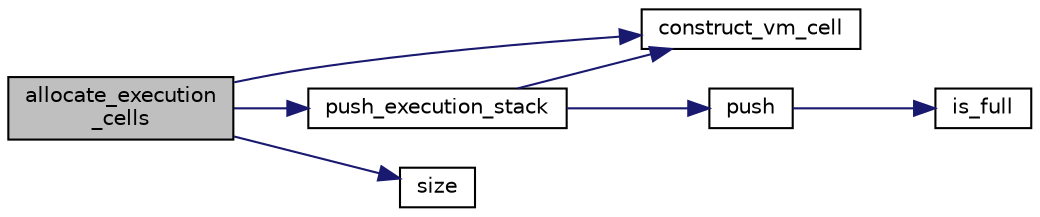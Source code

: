 digraph "allocate_execution_cells"
{
 // LATEX_PDF_SIZE
  edge [fontname="Helvetica",fontsize="10",labelfontname="Helvetica",labelfontsize="10"];
  node [fontname="Helvetica",fontsize="10",shape=record];
  rankdir="LR";
  Node1 [label="allocate_execution\l_cells",height=0.2,width=0.4,color="black", fillcolor="grey75", style="filled", fontcolor="black",tooltip=" "];
  Node1 -> Node2 [color="midnightblue",fontsize="10",style="solid",fontname="Helvetica"];
  Node2 [label="construct_vm_cell",height=0.2,width=0.4,color="black", fillcolor="white", style="filled",URL="$d8/d33/vm__cell_8c.html#a204f7bd018dfed72ca842d1f3cae11f1",tooltip=" "];
  Node1 -> Node3 [color="midnightblue",fontsize="10",style="solid",fontname="Helvetica"];
  Node3 [label="push_execution_stack",height=0.2,width=0.4,color="black", fillcolor="white", style="filled",URL="$d5/dae/stack__management_8c.html#a6d7d1c626f2e6f24dc21bd199d2ec5c5",tooltip=" "];
  Node3 -> Node2 [color="midnightblue",fontsize="10",style="solid",fontname="Helvetica"];
  Node3 -> Node4 [color="midnightblue",fontsize="10",style="solid",fontname="Helvetica"];
  Node4 [label="push",height=0.2,width=0.4,color="black", fillcolor="white", style="filled",URL="$d3/dbb/stack_8c.html#ab8e2bdf44038600ab2a71d4d09d8f11f",tooltip="Pushes a value onto the stack."];
  Node4 -> Node5 [color="midnightblue",fontsize="10",style="solid",fontname="Helvetica"];
  Node5 [label="is_full",height=0.2,width=0.4,color="black", fillcolor="white", style="filled",URL="$d3/dbb/stack_8c.html#a82adb67aa3f68f9f67a9b88475296933",tooltip="Checks if the stack is full."];
  Node1 -> Node6 [color="midnightblue",fontsize="10",style="solid",fontname="Helvetica"];
  Node6 [label="size",height=0.2,width=0.4,color="black", fillcolor="white", style="filled",URL="$d3/dbb/stack_8c.html#a05857cdc7b90e2fbf5d2fb5f050911d3",tooltip="Returns the size of the stack."];
}
